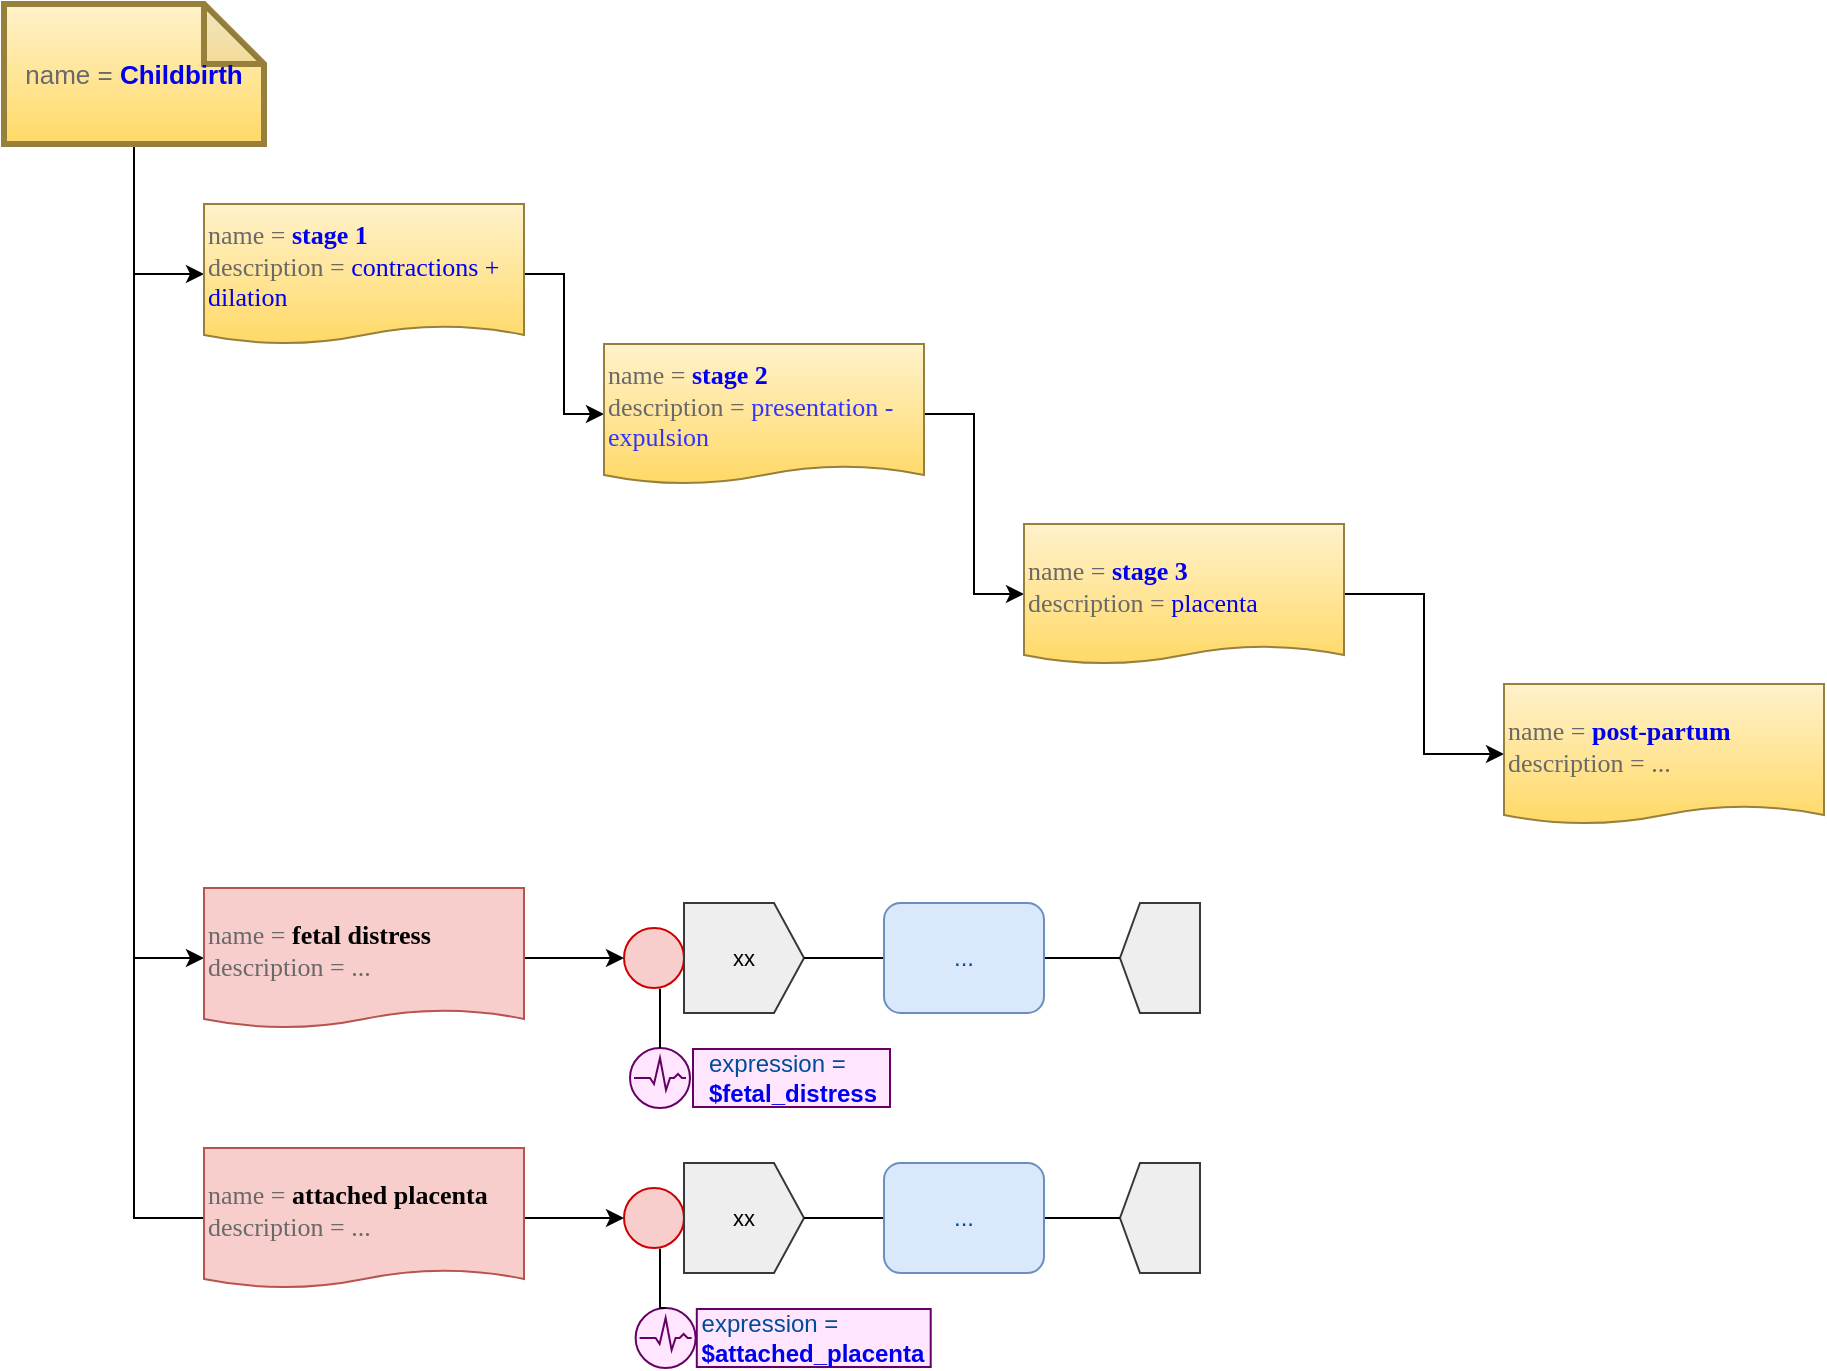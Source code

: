 <mxfile version="12.5.6" type="device"><diagram id="gVcY9rEal48DM4zYKCcA" name="Page-1"><mxGraphModel dx="1360" dy="886" grid="1" gridSize="10" guides="1" tooltips="1" connect="1" arrows="1" fold="1" page="1" pageScale="1" pageWidth="1169" pageHeight="827" math="0" shadow="0"><root><mxCell id="0"/><mxCell id="1" parent="0"/><mxCell id="HvD7NjMHOwM1F4IjxLcZ-6" style="edgeStyle=orthogonalEdgeStyle;rounded=0;orthogonalLoop=1;jettySize=auto;html=1;exitX=0.5;exitY=1;exitDx=0;exitDy=0;exitPerimeter=0;entryX=0;entryY=0.5;entryDx=0;entryDy=0;" edge="1" parent="1" source="HvD7NjMHOwM1F4IjxLcZ-1" target="HvD7NjMHOwM1F4IjxLcZ-2"><mxGeometry relative="1" as="geometry"/></mxCell><mxCell id="HvD7NjMHOwM1F4IjxLcZ-7" style="edgeStyle=orthogonalEdgeStyle;rounded=0;orthogonalLoop=1;jettySize=auto;html=1;exitX=1;exitY=0.5;exitDx=0;exitDy=0;entryX=0;entryY=0.5;entryDx=0;entryDy=0;" edge="1" parent="1" source="HvD7NjMHOwM1F4IjxLcZ-2" target="HvD7NjMHOwM1F4IjxLcZ-3"><mxGeometry relative="1" as="geometry"/></mxCell><mxCell id="HvD7NjMHOwM1F4IjxLcZ-8" style="edgeStyle=orthogonalEdgeStyle;rounded=0;orthogonalLoop=1;jettySize=auto;html=1;exitX=1;exitY=0.5;exitDx=0;exitDy=0;entryX=0;entryY=0.5;entryDx=0;entryDy=0;" edge="1" parent="1" source="HvD7NjMHOwM1F4IjxLcZ-3" target="HvD7NjMHOwM1F4IjxLcZ-4"><mxGeometry relative="1" as="geometry"/></mxCell><mxCell id="HvD7NjMHOwM1F4IjxLcZ-9" style="edgeStyle=orthogonalEdgeStyle;rounded=0;orthogonalLoop=1;jettySize=auto;html=1;exitX=1;exitY=0.5;exitDx=0;exitDy=0;entryX=0;entryY=0.5;entryDx=0;entryDy=0;" edge="1" parent="1" source="HvD7NjMHOwM1F4IjxLcZ-4" target="HvD7NjMHOwM1F4IjxLcZ-5"><mxGeometry relative="1" as="geometry"/></mxCell><mxCell id="HvD7NjMHOwM1F4IjxLcZ-14" style="edgeStyle=orthogonalEdgeStyle;rounded=0;orthogonalLoop=1;jettySize=auto;html=1;exitX=0.5;exitY=1;exitDx=0;exitDy=0;exitPerimeter=0;entryX=0;entryY=0.5;entryDx=0;entryDy=0;" edge="1" parent="1" source="HvD7NjMHOwM1F4IjxLcZ-1" target="HvD7NjMHOwM1F4IjxLcZ-10"><mxGeometry relative="1" as="geometry"/></mxCell><mxCell id="HvD7NjMHOwM1F4IjxLcZ-37" style="edgeStyle=orthogonalEdgeStyle;rounded=0;orthogonalLoop=1;jettySize=auto;html=1;exitX=0.5;exitY=1;exitDx=0;exitDy=0;exitPerimeter=0;entryX=0;entryY=0.5;entryDx=0;entryDy=0;endArrow=none;endFill=0;" edge="1" parent="1" source="HvD7NjMHOwM1F4IjxLcZ-1" target="HvD7NjMHOwM1F4IjxLcZ-27"><mxGeometry relative="1" as="geometry"/></mxCell><mxCell id="HvD7NjMHOwM1F4IjxLcZ-1" value="&lt;div style=&quot;text-align: left&quot;&gt;&lt;font color=&quot;#696969&quot;&gt;name = &lt;/font&gt;&lt;font color=&quot;#0000f0&quot;&gt;&lt;b&gt;Childbirth&lt;/b&gt;&lt;/font&gt;&lt;/div&gt;" style="shape=note;whiteSpace=wrap;html=1;backgroundOutline=1;darkOpacity=0.05;fontSize=13;fillColor=#fff2cc;strokeColor=#96803C;gradientColor=#ffd966;fontColor=#0000CC;spacingTop=0;strokeWidth=3;" vertex="1" parent="1"><mxGeometry x="20" y="20" width="130" height="70" as="geometry"/></mxCell><mxCell id="HvD7NjMHOwM1F4IjxLcZ-2" value="&lt;div&gt;&lt;font color=&quot;#696969&quot; style=&quot;font-weight: normal&quot;&gt;name = &lt;/font&gt;stage 1&lt;/div&gt;&lt;div&gt;&lt;font color=&quot;#696969&quot; style=&quot;font-weight: normal&quot;&gt;description&lt;/font&gt;&lt;font color=&quot;#696969&quot; style=&quot;font-weight: normal&quot;&gt;&amp;nbsp;=&amp;nbsp;&lt;/font&gt;&lt;font color=&quot;#0000f0&quot; style=&quot;font-weight: normal&quot;&gt;contractions + dilation&lt;/font&gt;&lt;/div&gt;" style="shape=document;whiteSpace=wrap;html=1;boundedLbl=1;shadow=0;glass=0;comic=0;labelBackgroundColor=none;strokeColor=#96803C;strokeWidth=1;fillColor=#fff2cc;fontFamily=Tahoma;fontSize=13;align=left;fontStyle=1;size=0.129;gradientColor=#ffd966;fontColor=#0000F0;" vertex="1" parent="1"><mxGeometry x="120" y="120" width="160" height="70" as="geometry"/></mxCell><mxCell id="HvD7NjMHOwM1F4IjxLcZ-3" value="&lt;div&gt;&lt;font color=&quot;#696969&quot; style=&quot;font-weight: normal&quot;&gt;name = &lt;/font&gt;stage 2&lt;/div&gt;&lt;div&gt;&lt;font color=&quot;#696969&quot; style=&quot;font-weight: normal&quot;&gt;description&lt;/font&gt;&lt;font color=&quot;#696969&quot; style=&quot;font-weight: normal&quot;&gt;&amp;nbsp;= &lt;/font&gt;&lt;font style=&quot;font-weight: normal&quot; color=&quot;#3333ff&quot;&gt;presentation - expulsion&lt;/font&gt;&lt;/div&gt;" style="shape=document;whiteSpace=wrap;html=1;boundedLbl=1;shadow=0;glass=0;comic=0;labelBackgroundColor=none;strokeColor=#96803C;strokeWidth=1;fillColor=#fff2cc;fontFamily=Tahoma;fontSize=13;align=left;fontStyle=1;size=0.129;gradientColor=#ffd966;fontColor=#0000F0;" vertex="1" parent="1"><mxGeometry x="320" y="190" width="160" height="70" as="geometry"/></mxCell><mxCell id="HvD7NjMHOwM1F4IjxLcZ-4" value="&lt;div&gt;&lt;font color=&quot;#696969&quot; style=&quot;font-weight: normal&quot;&gt;name = &lt;/font&gt;stage 3&lt;/div&gt;&lt;div&gt;&lt;font color=&quot;#696969&quot; style=&quot;font-weight: normal&quot;&gt;description&lt;/font&gt;&lt;font color=&quot;#696969&quot; style=&quot;font-weight: normal&quot;&gt;&amp;nbsp;=&amp;nbsp;&lt;/font&gt;&lt;font color=&quot;#0000f0&quot; style=&quot;font-weight: normal&quot;&gt;placenta&lt;/font&gt;&lt;/div&gt;" style="shape=document;whiteSpace=wrap;html=1;boundedLbl=1;shadow=0;glass=0;comic=0;labelBackgroundColor=none;strokeColor=#96803C;strokeWidth=1;fillColor=#fff2cc;fontFamily=Tahoma;fontSize=13;align=left;fontStyle=1;size=0.129;gradientColor=#ffd966;fontColor=#0000F0;" vertex="1" parent="1"><mxGeometry x="530" y="280" width="160" height="70" as="geometry"/></mxCell><mxCell id="HvD7NjMHOwM1F4IjxLcZ-5" value="&lt;div&gt;&lt;font color=&quot;#696969&quot; style=&quot;font-weight: normal&quot;&gt;name = &lt;/font&gt;&lt;font&gt;post-partum&lt;br&gt;&lt;/font&gt;&lt;font color=&quot;#696969&quot; style=&quot;font-weight: normal&quot;&gt;description&lt;/font&gt;&lt;font color=&quot;#696969&quot; style=&quot;font-weight: normal&quot;&gt;&amp;nbsp;= ...&lt;/font&gt;&lt;/div&gt;" style="shape=document;whiteSpace=wrap;html=1;boundedLbl=1;shadow=0;glass=0;comic=0;labelBackgroundColor=none;strokeColor=#96803C;strokeWidth=1;fillColor=#fff2cc;fontFamily=Tahoma;fontSize=13;align=left;fontStyle=1;size=0.129;gradientColor=#ffd966;fontColor=#0000F0;" vertex="1" parent="1"><mxGeometry x="770" y="360" width="160" height="70" as="geometry"/></mxCell><mxCell id="HvD7NjMHOwM1F4IjxLcZ-13" style="edgeStyle=orthogonalEdgeStyle;rounded=0;orthogonalLoop=1;jettySize=auto;html=1;exitX=1;exitY=0.5;exitDx=0;exitDy=0;entryX=0;entryY=0.5;entryDx=0;entryDy=0;" edge="1" parent="1" source="HvD7NjMHOwM1F4IjxLcZ-10" target="HvD7NjMHOwM1F4IjxLcZ-15"><mxGeometry relative="1" as="geometry"><mxPoint x="330" y="497" as="targetPoint"/></mxGeometry></mxCell><mxCell id="HvD7NjMHOwM1F4IjxLcZ-10" value="&lt;div&gt;&lt;font color=&quot;#696969&quot; style=&quot;font-weight: normal&quot;&gt;name = &lt;/font&gt;&lt;font&gt;fetal distress&lt;br&gt;&lt;/font&gt;&lt;font color=&quot;#696969&quot; style=&quot;font-weight: normal&quot;&gt;description&lt;/font&gt;&lt;font color=&quot;#696969&quot; style=&quot;font-weight: normal&quot;&gt;&amp;nbsp;= ...&lt;/font&gt;&lt;/div&gt;" style="shape=document;whiteSpace=wrap;html=1;boundedLbl=1;shadow=0;glass=0;comic=0;labelBackgroundColor=none;strokeColor=#b85450;strokeWidth=1;fillColor=#f8cecc;fontFamily=Tahoma;fontSize=13;align=left;fontStyle=1;size=0.129;" vertex="1" parent="1"><mxGeometry x="120" y="462" width="160" height="70" as="geometry"/></mxCell><mxCell id="HvD7NjMHOwM1F4IjxLcZ-12" value="" style="shape=stencil(tZRhb4MgEIZ/DV8bhdplHxfX/Q9K2SSlYIC127/vyWkiEdtmU2PUe8/34cQDwmrf8FYSWjSEvRNKqwouEF4x3BYYct9KEVC7cKf4QUvM+ODsSV7VMfQEZRrpVOiybE+KN3inO1ktrDEAUdb4JDPKA4wrA97iB2H98L9J1AL/LIN0qJZR/XieualWoJZrVJoyh7qXrXQhalprucqfWoZa/pHJalDmmpjVBy5OX85+m2O2kk+ltbDaOgjxHgcilO3jcecjcInlzWzHXvvnvLnl3cKcJIb02V7kaGpy6y3HHexamZF9u6i934qe95f/9Kd2+rJ5DBDaejk39aBPZj+qM60CTWKdfNBD2Az3WyXbuRN2VHH7j8IN);whiteSpace=wrap;html=1;fillColor=#f5f5f5;gradientColor=#b3b3b3;fontSize=11;strokeColor=#666666;" vertex="1" parent="1"><mxGeometry x="578" y="469.5" width="40" height="55" as="geometry"/></mxCell><mxCell id="HvD7NjMHOwM1F4IjxLcZ-15" value="xx" style="shape=stencil(tVXbcoMgEP0aXjsIY42PHZr8BzG0MiHggE3avy8Cdryg0TQyjrq7nrMXdhFgYkpaMYBgCfA7QChN7c2KNy/m0IvUVKyove5KNadHwbzF1Fqd2Y2f6sDAZck0rxsr3gP4Zr9pLkwKJaUl4UqanqVjt2SUS4uF354MviDv5udPDorKOrmwmulgcNrDP4iz3ZOI0z5xlDVZyZpswAkHBUi3iPRJrMOqJhvEupwTE6uZamdMjrQ4f2r1JU/RSPzEFEoobRX+6VwBhAmBds2k8cGFiEMPO7InZAbKhOCVYVMNkKC2xmGQMewdBfheWD6v9YHv3ZohnysYfsV5eI+DK9ocTCNDa76oa6ciuF+S6YxbuOCyA89io78cnve9oyxsyMMBpGvxg/wX4AuhzCMFdCM02hunnRgf20JKs5m5ut+DcatzOuJ2Wv9zdIpf);whiteSpace=wrap;html=1;fillColor=#eeeeee;fontSize=11;strokeColor=#36393d;spacingLeft=30;" vertex="1" parent="1"><mxGeometry x="330" y="469.5" width="90" height="55" as="geometry"/></mxCell><mxCell id="HvD7NjMHOwM1F4IjxLcZ-16" value="" style="group" vertex="1" connectable="0" parent="1"><mxGeometry x="333" y="542" width="157.5" height="30" as="geometry"/></mxCell><mxCell id="HvD7NjMHOwM1F4IjxLcZ-17" value="" style="shape=stencil(tVXRboQgEPwaXhuEHvG1sfofVvcqOQ4McL27vy+KJtIToyFNjGZnnZll3Y2IFqare0AEd4h+IkIodjcX3sOwNj001mNn/oDWw8ZqdYE7b+1E57IDze2QpSXCH+6d4aJFo6R0ClxJE2QWeSdWc+m4+OHFJu/nFL2dfNw7hytY0B7PRrTarzrrPAOXRNVsV604sdZsd620cEis6bT4qpvLt1Y32a7W4r9ro4TSDvDP0QoRyhjGjG0c5MyFWKdWVcmqcoMKQvDeQHQEfLQ5qvGa/KFWGxVph+MpDf/Vp74etuYlMaev6mfRCBLOwSmqO9MFlwt6hhP5f/zzo/xwjg/b5wF9YzvX+STx+KntJ+8hnx7ls0T/fC9/XIfIZM7zvrpCL5syov7vMgK/);whiteSpace=wrap;html=1;fontSize=12;align=center;verticalAlign=top;fillColor=#f8cecc;strokeColor=#b85450;spacingRight=-30;" vertex="1" parent="HvD7NjMHOwM1F4IjxLcZ-16"><mxGeometry width="30" height="30" as="geometry"/></mxCell><mxCell id="HvD7NjMHOwM1F4IjxLcZ-18" value="&lt;div style=&quot;text-align: left&quot;&gt;expression = &lt;br&gt;&lt;font color=&quot;#0000f0&quot;&gt;&lt;b&gt;$fetal_distress&lt;/b&gt;&lt;/font&gt;&lt;/div&gt;&lt;div style=&quot;text-align: left&quot;&gt;&lt;/div&gt;" style="rounded=0;whiteSpace=wrap;html=1;fontSize=12;fontColor=#004C99;strokeColor=#660066;fillColor=#FFE6FE;" vertex="1" parent="HvD7NjMHOwM1F4IjxLcZ-16"><mxGeometry x="31.5" y="0.5" width="98.5" height="29" as="geometry"/></mxCell><mxCell id="HvD7NjMHOwM1F4IjxLcZ-22" style="edgeStyle=orthogonalEdgeStyle;rounded=0;orthogonalLoop=1;jettySize=auto;html=1;exitX=0.5;exitY=0;exitDx=0;exitDy=0;entryX=0.2;entryY=0.78;entryDx=0;entryDy=0;entryPerimeter=0;endArrow=none;endFill=0;" edge="1" parent="1" source="HvD7NjMHOwM1F4IjxLcZ-17" target="HvD7NjMHOwM1F4IjxLcZ-15"><mxGeometry relative="1" as="geometry"/></mxCell><mxCell id="HvD7NjMHOwM1F4IjxLcZ-24" style="edgeStyle=orthogonalEdgeStyle;rounded=0;orthogonalLoop=1;jettySize=auto;html=1;entryX=1;entryY=0.5;entryDx=0;entryDy=0;endArrow=none;endFill=0;" edge="1" parent="1" source="HvD7NjMHOwM1F4IjxLcZ-23" target="HvD7NjMHOwM1F4IjxLcZ-15"><mxGeometry relative="1" as="geometry"/></mxCell><mxCell id="HvD7NjMHOwM1F4IjxLcZ-25" style="edgeStyle=orthogonalEdgeStyle;rounded=0;orthogonalLoop=1;jettySize=auto;html=1;exitX=1;exitY=0.5;exitDx=0;exitDy=0;entryX=0;entryY=0.5;entryDx=0;entryDy=0;endArrow=none;endFill=0;" edge="1" parent="1" source="HvD7NjMHOwM1F4IjxLcZ-23" target="HvD7NjMHOwM1F4IjxLcZ-12"><mxGeometry relative="1" as="geometry"/></mxCell><mxCell id="HvD7NjMHOwM1F4IjxLcZ-23" value="..." style="shape=stencil(tZThCoIwFIWfZn9jcwj9jVXvsfSaQ9tkrqy3b+4atFKJUJDBPUe/e9h2JVy0pWyAJLQkfE+SJE394ssOyy3FUrYNZA61m7RKnmpAp3XWVNCp3A0EpUuwyvUuPxC68+/0DxeZ0dpDlNFt5Lz5HiaV9t/SO8KG9o+oajz/Ag4sqiyox9+Zm3QFKlsjacx85V426ULUOCtb5aSWobI/mVx4ZeoSc3GSWXW25qrz0STBsf0QzV/uj8GLx3Ik0ERbLgpjYSZPoeoaZ3dq78bd0PSLHVT8lQThCQ==);whiteSpace=wrap;html=1;fontSize=12;align=center;fillColor=#dae8fc;strokeColor=#6c8ebf;fontColor=#004C99;" vertex="1" parent="1"><mxGeometry x="460" y="469.5" width="80" height="55" as="geometry"/></mxCell><mxCell id="HvD7NjMHOwM1F4IjxLcZ-26" style="edgeStyle=orthogonalEdgeStyle;rounded=0;orthogonalLoop=1;jettySize=auto;html=1;exitX=1;exitY=0.5;exitDx=0;exitDy=0;entryX=0;entryY=0.5;entryDx=0;entryDy=0;" edge="1" parent="1" source="HvD7NjMHOwM1F4IjxLcZ-27" target="HvD7NjMHOwM1F4IjxLcZ-29"><mxGeometry relative="1" as="geometry"><mxPoint x="330" y="627" as="targetPoint"/></mxGeometry></mxCell><mxCell id="HvD7NjMHOwM1F4IjxLcZ-27" value="&lt;div&gt;&lt;font color=&quot;#696969&quot; style=&quot;font-weight: normal&quot;&gt;name = &lt;/font&gt;&lt;font&gt;attached placenta&lt;br&gt;&lt;/font&gt;&lt;font color=&quot;#696969&quot; style=&quot;font-weight: normal&quot;&gt;description&lt;/font&gt;&lt;font color=&quot;#696969&quot; style=&quot;font-weight: normal&quot;&gt;&amp;nbsp;= ...&lt;/font&gt;&lt;/div&gt;" style="shape=document;whiteSpace=wrap;html=1;boundedLbl=1;shadow=0;glass=0;comic=0;labelBackgroundColor=none;strokeColor=#b85450;strokeWidth=1;fillColor=#f8cecc;fontFamily=Tahoma;fontSize=13;align=left;fontStyle=1;size=0.129;" vertex="1" parent="1"><mxGeometry x="120" y="592" width="160" height="70" as="geometry"/></mxCell><mxCell id="HvD7NjMHOwM1F4IjxLcZ-28" value="" style="shape=stencil(tZRhb4MgEIZ/DV8bhdplHxfX/Q9K2SSlYIC127/vyWkiEdtmU2PUe8/34cQDwmrf8FYSWjSEvRNKqwouEF4x3BYYct9KEVC7cKf4QUvM+ODsSV7VMfQEZRrpVOiybE+KN3inO1ktrDEAUdb4JDPKA4wrA97iB2H98L9J1AL/LIN0qJZR/XieualWoJZrVJoyh7qXrXQhalprucqfWoZa/pHJalDmmpjVBy5OX85+m2O2kk+ltbDaOgjxHgcilO3jcecjcInlzWzHXvvnvLnl3cKcJIb02V7kaGpy6y3HHexamZF9u6i934qe95f/9Kd2+rJ5DBDaejk39aBPZj+qM60CTWKdfNBD2Az3WyXbuRN2VHH7j8IN);whiteSpace=wrap;html=1;fillColor=#f5f5f5;gradientColor=#b3b3b3;fontSize=11;strokeColor=#666666;" vertex="1" parent="1"><mxGeometry x="578" y="599.5" width="40" height="55" as="geometry"/></mxCell><mxCell id="HvD7NjMHOwM1F4IjxLcZ-29" value="xx" style="shape=stencil(tVXbcoMgEP0aXjsIY42PHZr8BzG0MiHggE3avy8Cdryg0TQyjrq7nrMXdhFgYkpaMYBgCfA7QChN7c2KNy/m0IvUVKyove5KNadHwbzF1Fqd2Y2f6sDAZck0rxsr3gP4Zr9pLkwKJaUl4UqanqVjt2SUS4uF354MviDv5udPDorKOrmwmulgcNrDP4iz3ZOI0z5xlDVZyZpswAkHBUi3iPRJrMOqJhvEupwTE6uZamdMjrQ4f2r1JU/RSPzEFEoobRX+6VwBhAmBds2k8cGFiEMPO7InZAbKhOCVYVMNkKC2xmGQMewdBfheWD6v9YHv3ZohnysYfsV5eI+DK9ocTCNDa76oa6ciuF+S6YxbuOCyA89io78cnve9oyxsyMMBpGvxg/wX4AuhzCMFdCM02hunnRgf20JKs5m5ut+DcatzOuJ2Wv9zdIpf);whiteSpace=wrap;html=1;fillColor=#eeeeee;fontSize=11;strokeColor=#36393d;spacingLeft=30;" vertex="1" parent="1"><mxGeometry x="330" y="599.5" width="90" height="55" as="geometry"/></mxCell><mxCell id="HvD7NjMHOwM1F4IjxLcZ-30" value="" style="group" vertex="1" connectable="0" parent="1"><mxGeometry x="333" y="672" width="187" height="30" as="geometry"/></mxCell><mxCell id="HvD7NjMHOwM1F4IjxLcZ-31" value="" style="shape=stencil(tVXRboQgEPwaXhuEHvG1sfofVvcqOQ4McL27vy+KJtIToyFNjGZnnZll3Y2IFqare0AEd4h+IkIodjcX3sOwNj001mNn/oDWw8ZqdYE7b+1E57IDze2QpSXCH+6d4aJFo6R0ClxJE2QWeSdWc+m4+OHFJu/nFL2dfNw7hytY0B7PRrTarzrrPAOXRNVsV604sdZsd620cEis6bT4qpvLt1Y32a7W4r9ro4TSDvDP0QoRyhjGjG0c5MyFWKdWVcmqcoMKQvDeQHQEfLQ5qvGa/KFWGxVph+MpDf/Vp74etuYlMaev6mfRCBLOwSmqO9MFlwt6hhP5f/zzo/xwjg/b5wF9YzvX+STx+KntJ+8hnx7ls0T/fC9/XIfIZM7zvrpCL5syov7vMgK/);whiteSpace=wrap;html=1;fontSize=12;align=center;verticalAlign=top;fillColor=#f8cecc;strokeColor=#b85450;spacingRight=-30;" vertex="1" parent="HvD7NjMHOwM1F4IjxLcZ-30"><mxGeometry width="35.619" height="30" as="geometry"/></mxCell><mxCell id="HvD7NjMHOwM1F4IjxLcZ-32" value="&lt;div style=&quot;text-align: left&quot;&gt;expression = &lt;br&gt;&lt;font color=&quot;#0000f0&quot;&gt;&lt;b&gt;$attached_placenta&lt;/b&gt;&lt;/font&gt;&lt;/div&gt;&lt;div style=&quot;text-align: left&quot;&gt;&lt;/div&gt;" style="rounded=0;whiteSpace=wrap;html=1;fontSize=12;fontColor=#004C99;strokeColor=#660066;fillColor=#FFE6FE;" vertex="1" parent="HvD7NjMHOwM1F4IjxLcZ-30"><mxGeometry x="33.4" y="0.5" width="116.949" height="29" as="geometry"/></mxCell><mxCell id="HvD7NjMHOwM1F4IjxLcZ-33" style="edgeStyle=orthogonalEdgeStyle;rounded=0;orthogonalLoop=1;jettySize=auto;html=1;exitX=0.5;exitY=0;exitDx=0;exitDy=0;entryX=0.2;entryY=0.78;entryDx=0;entryDy=0;entryPerimeter=0;endArrow=none;endFill=0;" edge="1" parent="1" source="HvD7NjMHOwM1F4IjxLcZ-31" target="HvD7NjMHOwM1F4IjxLcZ-29"><mxGeometry relative="1" as="geometry"/></mxCell><mxCell id="HvD7NjMHOwM1F4IjxLcZ-34" style="edgeStyle=orthogonalEdgeStyle;rounded=0;orthogonalLoop=1;jettySize=auto;html=1;entryX=1;entryY=0.5;entryDx=0;entryDy=0;endArrow=none;endFill=0;" edge="1" parent="1" source="HvD7NjMHOwM1F4IjxLcZ-36" target="HvD7NjMHOwM1F4IjxLcZ-29"><mxGeometry relative="1" as="geometry"/></mxCell><mxCell id="HvD7NjMHOwM1F4IjxLcZ-35" style="edgeStyle=orthogonalEdgeStyle;rounded=0;orthogonalLoop=1;jettySize=auto;html=1;exitX=1;exitY=0.5;exitDx=0;exitDy=0;entryX=0;entryY=0.5;entryDx=0;entryDy=0;endArrow=none;endFill=0;" edge="1" parent="1" source="HvD7NjMHOwM1F4IjxLcZ-36" target="HvD7NjMHOwM1F4IjxLcZ-28"><mxGeometry relative="1" as="geometry"/></mxCell><mxCell id="HvD7NjMHOwM1F4IjxLcZ-36" value="..." style="shape=stencil(tZThCoIwFIWfZn9jcwj9jVXvsfSaQ9tkrqy3b+4atFKJUJDBPUe/e9h2JVy0pWyAJLQkfE+SJE394ssOyy3FUrYNZA61m7RKnmpAp3XWVNCp3A0EpUuwyvUuPxC68+/0DxeZ0dpDlNFt5Lz5HiaV9t/SO8KG9o+oajz/Ag4sqiyox9+Zm3QFKlsjacx85V426ULUOCtb5aSWobI/mVx4ZeoSc3GSWXW25qrz0STBsf0QzV/uj8GLx3Ik0ERbLgpjYSZPoeoaZ3dq78bd0PSLHVT8lQThCQ==);whiteSpace=wrap;html=1;fontSize=12;align=center;fillColor=#dae8fc;strokeColor=#6c8ebf;fontColor=#004C99;" vertex="1" parent="1"><mxGeometry x="460" y="599.5" width="80" height="55" as="geometry"/></mxCell></root></mxGraphModel></diagram></mxfile>